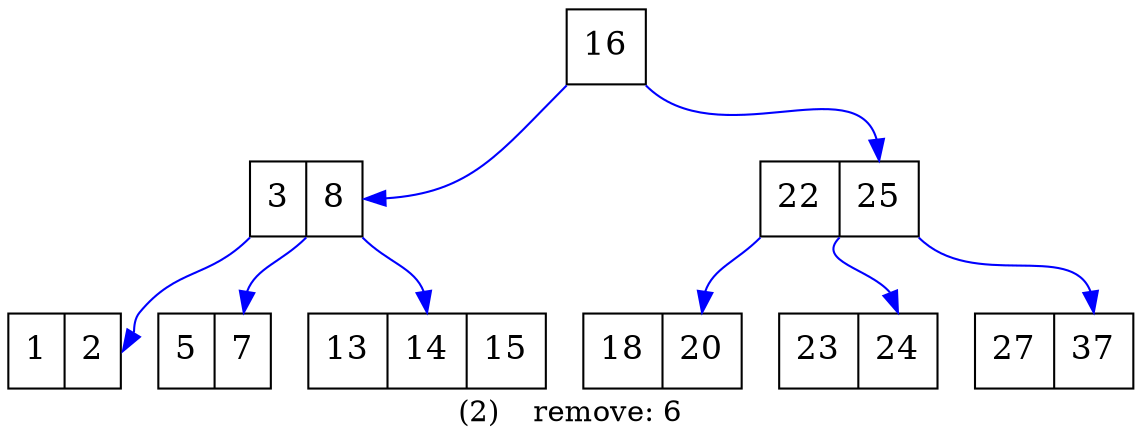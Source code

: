 /************************************************
Auto generated by my program which transfer B-Tree to dot file.
Author: wangdq 
Time: 2015-06-08
CSDN: http://blog.csdn.net/wangdingqiaoit
************************************************/

digraph BTree {
	label="(2)	remove: 6";labelloc=b;labeljust=center;
	ordering=out
	node[shape=record,width=0.5,height=0.5,fontsize=16,style="filled", fillcolor="#FFFFFF",fontcolor="black"];
	edge[color="blue", arrowhead="normal"];
		16[label="<f0> 16"];
		3[label="<f0> 3|<f1> 8"];
		22[label="<f0> 22|<f1> 25"];
		1[label="<f0> 1|<f1> 2"];
		5[label="<f0> 5|<f1> 7"];
		13[label="<f0> 13|<f1> 14|<f2> 15"];
		18[label="<f0> 18|<f1> 20"];
		23[label="<f0> 23|<f1> 24"];
		27[label="<f0> 27|<f1> 37"];
	/* edges*/
	"16":f0:sw->"3":f1
	"16":f0:se->"22":f1
	"3":f0:sw->"1":f1
	"3":f1:sw->"5":f1
	"3":f1:se->"13":f1
	"22":f0:sw->"18":f1
	"22":f1:sw->"23":f1
	"22":f1:se->"27":f1
}
